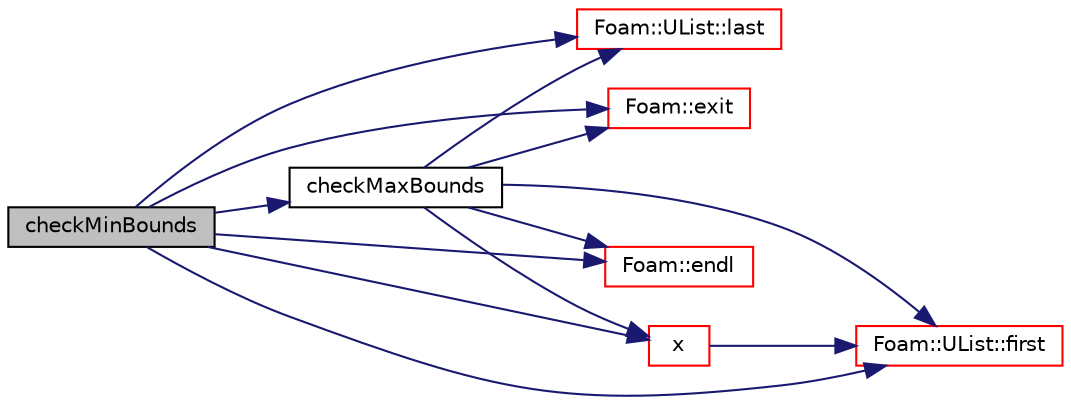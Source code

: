 digraph "checkMinBounds"
{
  bgcolor="transparent";
  edge [fontname="Helvetica",fontsize="10",labelfontname="Helvetica",labelfontsize="10"];
  node [fontname="Helvetica",fontsize="10",shape=record];
  rankdir="LR";
  Node1 [label="checkMinBounds",height=0.2,width=0.4,color="black", fillcolor="grey75", style="filled", fontcolor="black"];
  Node1 -> Node2 [color="midnightblue",fontsize="10",style="solid",fontname="Helvetica"];
  Node2 [label="checkMaxBounds",height=0.2,width=0.4,color="black",URL="$a02560.html#a4df1fcc95e6e660fc0e1d32c7da2ce3b",tooltip="Check maximum table bounds. "];
  Node2 -> Node3 [color="midnightblue",fontsize="10",style="solid",fontname="Helvetica"];
  Node3 [label="Foam::UList::last",height=0.2,width=0.4,color="red",URL="$a02749.html#aef07c02ea1c27bdb5906043b399e0ff0",tooltip="Return the last element of the list. "];
  Node2 -> Node4 [color="midnightblue",fontsize="10",style="solid",fontname="Helvetica"];
  Node4 [label="Foam::exit",height=0.2,width=0.4,color="red",URL="$a10758.html#a06ca7250d8e89caf05243ec094843642"];
  Node2 -> Node5 [color="midnightblue",fontsize="10",style="solid",fontname="Helvetica"];
  Node5 [label="Foam::endl",height=0.2,width=0.4,color="red",URL="$a10758.html#a2db8fe02a0d3909e9351bb4275b23ce4",tooltip="Add newline and flush stream. "];
  Node2 -> Node6 [color="midnightblue",fontsize="10",style="solid",fontname="Helvetica"];
  Node6 [label="Foam::UList::first",height=0.2,width=0.4,color="red",URL="$a02749.html#a1c9828bc3de9502754d944c95a2ce0d9",tooltip="Return the first element of the list. "];
  Node2 -> Node7 [color="midnightblue",fontsize="10",style="solid",fontname="Helvetica"];
  Node7 [label="x",height=0.2,width=0.4,color="red",URL="$a02560.html#a6b890861533d6ded70b2ee18e94e93bd",tooltip="Return the reference values. "];
  Node7 -> Node6 [color="midnightblue",fontsize="10",style="solid",fontname="Helvetica"];
  Node1 -> Node5 [color="midnightblue",fontsize="10",style="solid",fontname="Helvetica"];
  Node1 -> Node4 [color="midnightblue",fontsize="10",style="solid",fontname="Helvetica"];
  Node1 -> Node6 [color="midnightblue",fontsize="10",style="solid",fontname="Helvetica"];
  Node1 -> Node3 [color="midnightblue",fontsize="10",style="solid",fontname="Helvetica"];
  Node1 -> Node7 [color="midnightblue",fontsize="10",style="solid",fontname="Helvetica"];
}

